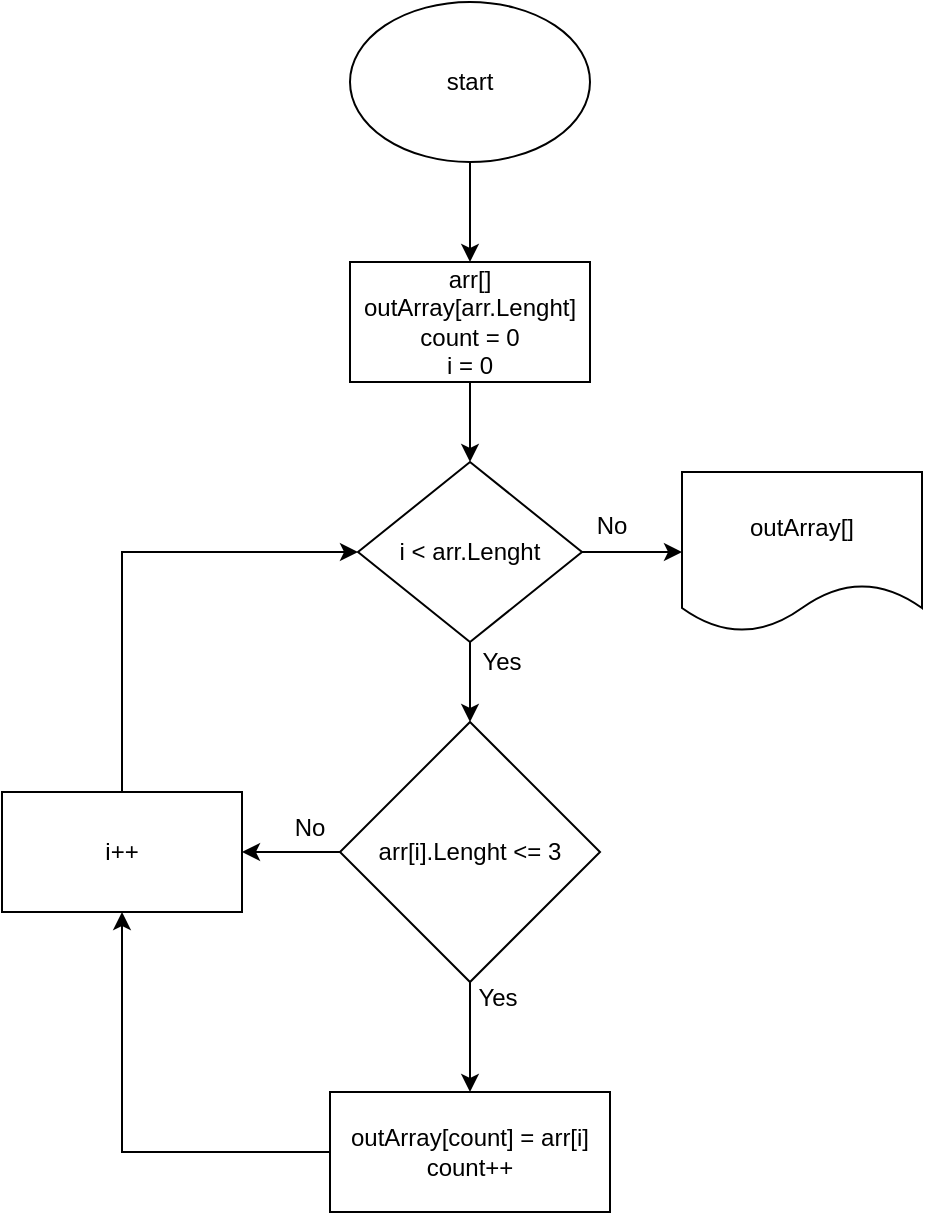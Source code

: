 <mxfile version="20.8.20" type="device"><diagram name="Страница 1" id="INBnxjOhV8ZmYVUag1wz"><mxGraphModel dx="1114" dy="594" grid="1" gridSize="10" guides="1" tooltips="1" connect="1" arrows="1" fold="1" page="1" pageScale="1" pageWidth="827" pageHeight="1169" math="0" shadow="0"><root><mxCell id="0"/><mxCell id="1" parent="0"/><mxCell id="lNAIOx4Ohii5DjOiunbq-3" value="" style="edgeStyle=orthogonalEdgeStyle;rounded=0;orthogonalLoop=1;jettySize=auto;html=1;" edge="1" parent="1" source="lNAIOx4Ohii5DjOiunbq-1" target="lNAIOx4Ohii5DjOiunbq-2"><mxGeometry relative="1" as="geometry"/></mxCell><mxCell id="lNAIOx4Ohii5DjOiunbq-1" value="start" style="ellipse;whiteSpace=wrap;html=1;" vertex="1" parent="1"><mxGeometry x="354" y="40" width="120" height="80" as="geometry"/></mxCell><mxCell id="lNAIOx4Ohii5DjOiunbq-7" value="" style="edgeStyle=orthogonalEdgeStyle;rounded=0;orthogonalLoop=1;jettySize=auto;html=1;" edge="1" parent="1" source="lNAIOx4Ohii5DjOiunbq-2" target="lNAIOx4Ohii5DjOiunbq-4"><mxGeometry relative="1" as="geometry"/></mxCell><mxCell id="lNAIOx4Ohii5DjOiunbq-2" value="arr[]&lt;br&gt;outArray[arr.Lenght]&lt;br&gt;count = 0&lt;br&gt;i = 0" style="rounded=0;whiteSpace=wrap;html=1;" vertex="1" parent="1"><mxGeometry x="354" y="170" width="120" height="60" as="geometry"/></mxCell><mxCell id="lNAIOx4Ohii5DjOiunbq-8" value="" style="edgeStyle=orthogonalEdgeStyle;rounded=0;orthogonalLoop=1;jettySize=auto;html=1;" edge="1" parent="1" source="lNAIOx4Ohii5DjOiunbq-4" target="lNAIOx4Ohii5DjOiunbq-6"><mxGeometry relative="1" as="geometry"/></mxCell><mxCell id="lNAIOx4Ohii5DjOiunbq-13" value="" style="edgeStyle=orthogonalEdgeStyle;rounded=0;orthogonalLoop=1;jettySize=auto;html=1;" edge="1" parent="1" source="lNAIOx4Ohii5DjOiunbq-4" target="lNAIOx4Ohii5DjOiunbq-11"><mxGeometry relative="1" as="geometry"/></mxCell><mxCell id="lNAIOx4Ohii5DjOiunbq-4" value="i &amp;lt; arr.Lenght" style="rhombus;whiteSpace=wrap;html=1;" vertex="1" parent="1"><mxGeometry x="358" y="270" width="112" height="90" as="geometry"/></mxCell><mxCell id="lNAIOx4Ohii5DjOiunbq-20" style="edgeStyle=orthogonalEdgeStyle;rounded=0;orthogonalLoop=1;jettySize=auto;html=1;exitX=0;exitY=0.5;exitDx=0;exitDy=0;entryX=0.5;entryY=1;entryDx=0;entryDy=0;" edge="1" parent="1" source="lNAIOx4Ohii5DjOiunbq-5" target="lNAIOx4Ohii5DjOiunbq-18"><mxGeometry relative="1" as="geometry"/></mxCell><mxCell id="lNAIOx4Ohii5DjOiunbq-5" value="outArray[count] = arr[i]&lt;br&gt;count++" style="rounded=0;whiteSpace=wrap;html=1;" vertex="1" parent="1"><mxGeometry x="344" y="585" width="140" height="60" as="geometry"/></mxCell><mxCell id="lNAIOx4Ohii5DjOiunbq-9" value="" style="edgeStyle=orthogonalEdgeStyle;rounded=0;orthogonalLoop=1;jettySize=auto;html=1;" edge="1" parent="1" source="lNAIOx4Ohii5DjOiunbq-6" target="lNAIOx4Ohii5DjOiunbq-5"><mxGeometry relative="1" as="geometry"/></mxCell><mxCell id="lNAIOx4Ohii5DjOiunbq-22" style="edgeStyle=orthogonalEdgeStyle;rounded=0;orthogonalLoop=1;jettySize=auto;html=1;exitX=0;exitY=0.5;exitDx=0;exitDy=0;entryX=1;entryY=0.5;entryDx=0;entryDy=0;" edge="1" parent="1" source="lNAIOx4Ohii5DjOiunbq-6" target="lNAIOx4Ohii5DjOiunbq-18"><mxGeometry relative="1" as="geometry"/></mxCell><mxCell id="lNAIOx4Ohii5DjOiunbq-6" value="arr[i].Lenght &amp;lt;= 3" style="rhombus;whiteSpace=wrap;html=1;" vertex="1" parent="1"><mxGeometry x="349" y="400" width="130" height="130" as="geometry"/></mxCell><mxCell id="lNAIOx4Ohii5DjOiunbq-11" value="outArray[]" style="shape=document;whiteSpace=wrap;html=1;boundedLbl=1;" vertex="1" parent="1"><mxGeometry x="520" y="275" width="120" height="80" as="geometry"/></mxCell><mxCell id="lNAIOx4Ohii5DjOiunbq-15" value="Yes" style="text;html=1;strokeColor=none;fillColor=none;align=center;verticalAlign=middle;whiteSpace=wrap;rounded=0;" vertex="1" parent="1"><mxGeometry x="400" y="355" width="60" height="30" as="geometry"/></mxCell><mxCell id="lNAIOx4Ohii5DjOiunbq-16" value="No" style="text;html=1;strokeColor=none;fillColor=none;align=center;verticalAlign=middle;whiteSpace=wrap;rounded=0;" vertex="1" parent="1"><mxGeometry x="455" y="287" width="60" height="30" as="geometry"/></mxCell><mxCell id="lNAIOx4Ohii5DjOiunbq-17" value="Yes" style="text;html=1;strokeColor=none;fillColor=none;align=center;verticalAlign=middle;whiteSpace=wrap;rounded=0;" vertex="1" parent="1"><mxGeometry x="398" y="523" width="60" height="30" as="geometry"/></mxCell><mxCell id="lNAIOx4Ohii5DjOiunbq-21" style="edgeStyle=orthogonalEdgeStyle;rounded=0;orthogonalLoop=1;jettySize=auto;html=1;exitX=0.5;exitY=0;exitDx=0;exitDy=0;entryX=0;entryY=0.5;entryDx=0;entryDy=0;" edge="1" parent="1" source="lNAIOx4Ohii5DjOiunbq-18" target="lNAIOx4Ohii5DjOiunbq-4"><mxGeometry relative="1" as="geometry"/></mxCell><mxCell id="lNAIOx4Ohii5DjOiunbq-18" value="i++" style="rounded=0;whiteSpace=wrap;html=1;" vertex="1" parent="1"><mxGeometry x="180" y="435" width="120" height="60" as="geometry"/></mxCell><mxCell id="lNAIOx4Ohii5DjOiunbq-23" value="No" style="text;html=1;strokeColor=none;fillColor=none;align=center;verticalAlign=middle;whiteSpace=wrap;rounded=0;" vertex="1" parent="1"><mxGeometry x="304" y="438" width="60" height="30" as="geometry"/></mxCell></root></mxGraphModel></diagram></mxfile>